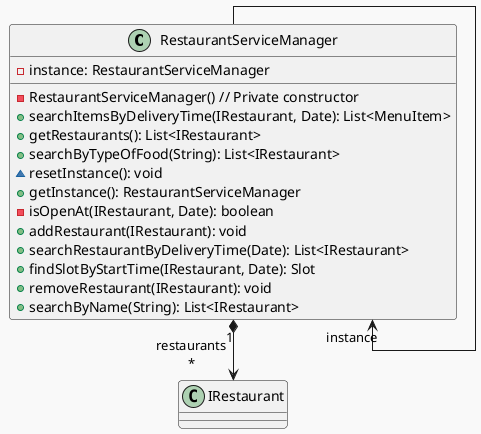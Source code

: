 @startuml
!theme mars
top to bottom direction
skinparam linetype ortho

class RestaurantServiceManager {
  - instance: RestaurantServiceManager
  - RestaurantServiceManager() // Private constructor
  + searchItemsByDeliveryTime(IRestaurant, Date): List<MenuItem>
  + getRestaurants(): List<IRestaurant>
  + searchByTypeOfFood(String): List<IRestaurant>
  ~ resetInstance(): void
  + getInstance(): RestaurantServiceManager
  - isOpenAt(IRestaurant, Date): boolean
  + addRestaurant(IRestaurant): void
  + searchRestaurantByDeliveryTime(Date): List<IRestaurant>
  + findSlotByStartTime(IRestaurant, Date): Slot
  + removeRestaurant(IRestaurant): void
  + searchByName(String): List<IRestaurant>
}

RestaurantServiceManager --> "instance\n" RestaurantServiceManager
RestaurantServiceManager "1" *--> "restaurants\n*" IRestaurant

@enduml

